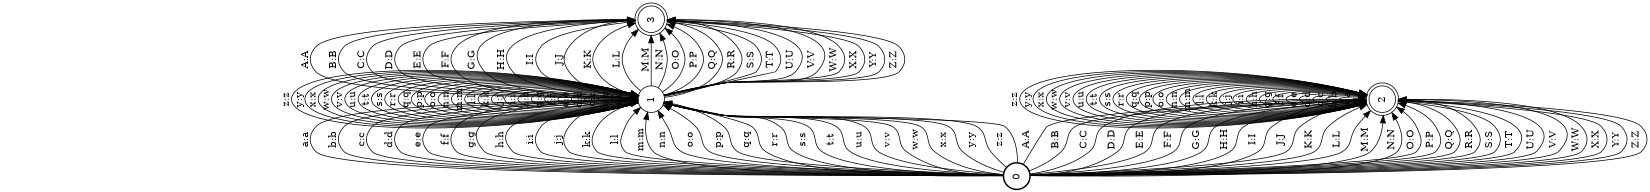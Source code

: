 digraph FST {
rankdir = LR;
size = "8.5,11";
label = "";
center = 1;
orientation = Landscape;
ranksep = "0.4";
nodesep = "0.25";
0 [label = "0", shape = circle, style = bold, fontsize = 14]
	0 -> 1 [label = "a:a", fontsize = 14];
	0 -> 1 [label = "b:b", fontsize = 14];
	0 -> 1 [label = "c:c", fontsize = 14];
	0 -> 1 [label = "d:d", fontsize = 14];
	0 -> 1 [label = "e:e", fontsize = 14];
	0 -> 1 [label = "f:f", fontsize = 14];
	0 -> 1 [label = "g:g", fontsize = 14];
	0 -> 1 [label = "h:h", fontsize = 14];
	0 -> 1 [label = "i:i", fontsize = 14];
	0 -> 1 [label = "j:j", fontsize = 14];
	0 -> 1 [label = "k:k", fontsize = 14];
	0 -> 1 [label = "l:l", fontsize = 14];
	0 -> 1 [label = "m:m", fontsize = 14];
	0 -> 1 [label = "n:n", fontsize = 14];
	0 -> 1 [label = "o:o", fontsize = 14];
	0 -> 1 [label = "p:p", fontsize = 14];
	0 -> 1 [label = "q:q", fontsize = 14];
	0 -> 1 [label = "r:r", fontsize = 14];
	0 -> 1 [label = "s:s", fontsize = 14];
	0 -> 1 [label = "t:t", fontsize = 14];
	0 -> 1 [label = "u:u", fontsize = 14];
	0 -> 1 [label = "v:v", fontsize = 14];
	0 -> 1 [label = "w:w", fontsize = 14];
	0 -> 1 [label = "x:x", fontsize = 14];
	0 -> 1 [label = "y:y", fontsize = 14];
	0 -> 1 [label = "z:z", fontsize = 14];
	0 -> 2 [label = "A:A", fontsize = 14];
	0 -> 2 [label = "B:B", fontsize = 14];
	0 -> 2 [label = "C:C", fontsize = 14];
	0 -> 2 [label = "D:D", fontsize = 14];
	0 -> 2 [label = "E:E", fontsize = 14];
	0 -> 2 [label = "F:F", fontsize = 14];
	0 -> 2 [label = "G:G", fontsize = 14];
	0 -> 2 [label = "H:H", fontsize = 14];
	0 -> 2 [label = "I:I", fontsize = 14];
	0 -> 2 [label = "J:J", fontsize = 14];
	0 -> 2 [label = "K:K", fontsize = 14];
	0 -> 2 [label = "L:L", fontsize = 14];
	0 -> 2 [label = "M:M", fontsize = 14];
	0 -> 2 [label = "N:N", fontsize = 14];
	0 -> 2 [label = "O:O", fontsize = 14];
	0 -> 2 [label = "P:P", fontsize = 14];
	0 -> 2 [label = "Q:Q", fontsize = 14];
	0 -> 2 [label = "R:R", fontsize = 14];
	0 -> 2 [label = "S:S", fontsize = 14];
	0 -> 2 [label = "T:T", fontsize = 14];
	0 -> 2 [label = "U:U", fontsize = 14];
	0 -> 2 [label = "V:V", fontsize = 14];
	0 -> 2 [label = "W:W", fontsize = 14];
	0 -> 2 [label = "X:X", fontsize = 14];
	0 -> 2 [label = "Y:Y", fontsize = 14];
	0 -> 2 [label = "Z:Z", fontsize = 14];
1 [label = "1", shape = circle, style = solid, fontsize = 14]
	1 -> 1 [label = "a:a", fontsize = 14];
	1 -> 1 [label = "b:b", fontsize = 14];
	1 -> 1 [label = "c:c", fontsize = 14];
	1 -> 1 [label = "d:d", fontsize = 14];
	1 -> 1 [label = "e:e", fontsize = 14];
	1 -> 1 [label = "f:f", fontsize = 14];
	1 -> 1 [label = "g:g", fontsize = 14];
	1 -> 1 [label = "h:h", fontsize = 14];
	1 -> 1 [label = "i:i", fontsize = 14];
	1 -> 1 [label = "j:j", fontsize = 14];
	1 -> 1 [label = "k:k", fontsize = 14];
	1 -> 1 [label = "l:l", fontsize = 14];
	1 -> 1 [label = "m:m", fontsize = 14];
	1 -> 1 [label = "n:n", fontsize = 14];
	1 -> 1 [label = "o:o", fontsize = 14];
	1 -> 1 [label = "p:p", fontsize = 14];
	1 -> 1 [label = "q:q", fontsize = 14];
	1 -> 1 [label = "r:r", fontsize = 14];
	1 -> 1 [label = "s:s", fontsize = 14];
	1 -> 1 [label = "t:t", fontsize = 14];
	1 -> 1 [label = "u:u", fontsize = 14];
	1 -> 1 [label = "v:v", fontsize = 14];
	1 -> 1 [label = "w:w", fontsize = 14];
	1 -> 1 [label = "x:x", fontsize = 14];
	1 -> 1 [label = "y:y", fontsize = 14];
	1 -> 1 [label = "z:z", fontsize = 14];
	1 -> 3 [label = "A:A", fontsize = 14];
	1 -> 3 [label = "B:B", fontsize = 14];
	1 -> 3 [label = "C:C", fontsize = 14];
	1 -> 3 [label = "D:D", fontsize = 14];
	1 -> 3 [label = "E:E", fontsize = 14];
	1 -> 3 [label = "F:F", fontsize = 14];
	1 -> 3 [label = "G:G", fontsize = 14];
	1 -> 3 [label = "H:H", fontsize = 14];
	1 -> 3 [label = "I:I", fontsize = 14];
	1 -> 3 [label = "J:J", fontsize = 14];
	1 -> 3 [label = "K:K", fontsize = 14];
	1 -> 3 [label = "L:L", fontsize = 14];
	1 -> 3 [label = "M:M", fontsize = 14];
	1 -> 3 [label = "N:N", fontsize = 14];
	1 -> 3 [label = "O:O", fontsize = 14];
	1 -> 3 [label = "P:P", fontsize = 14];
	1 -> 3 [label = "Q:Q", fontsize = 14];
	1 -> 3 [label = "R:R", fontsize = 14];
	1 -> 3 [label = "S:S", fontsize = 14];
	1 -> 3 [label = "T:T", fontsize = 14];
	1 -> 3 [label = "U:U", fontsize = 14];
	1 -> 3 [label = "V:V", fontsize = 14];
	1 -> 3 [label = "W:W", fontsize = 14];
	1 -> 3 [label = "X:X", fontsize = 14];
	1 -> 3 [label = "Y:Y", fontsize = 14];
	1 -> 3 [label = "Z:Z", fontsize = 14];
2 [label = "2", shape = doublecircle, style = solid, fontsize = 14]
	2 -> 2 [label = "a:a", fontsize = 14];
	2 -> 2 [label = "b:b", fontsize = 14];
	2 -> 2 [label = "c:c", fontsize = 14];
	2 -> 2 [label = "d:d", fontsize = 14];
	2 -> 2 [label = "e:e", fontsize = 14];
	2 -> 2 [label = "f:f", fontsize = 14];
	2 -> 2 [label = "g:g", fontsize = 14];
	2 -> 2 [label = "h:h", fontsize = 14];
	2 -> 2 [label = "i:i", fontsize = 14];
	2 -> 2 [label = "j:j", fontsize = 14];
	2 -> 2 [label = "k:k", fontsize = 14];
	2 -> 2 [label = "l:l", fontsize = 14];
	2 -> 2 [label = "m:m", fontsize = 14];
	2 -> 2 [label = "n:n", fontsize = 14];
	2 -> 2 [label = "o:o", fontsize = 14];
	2 -> 2 [label = "p:p", fontsize = 14];
	2 -> 2 [label = "q:q", fontsize = 14];
	2 -> 2 [label = "r:r", fontsize = 14];
	2 -> 2 [label = "s:s", fontsize = 14];
	2 -> 2 [label = "t:t", fontsize = 14];
	2 -> 2 [label = "u:u", fontsize = 14];
	2 -> 2 [label = "v:v", fontsize = 14];
	2 -> 2 [label = "w:w", fontsize = 14];
	2 -> 2 [label = "x:x", fontsize = 14];
	2 -> 2 [label = "y:y", fontsize = 14];
	2 -> 2 [label = "z:z", fontsize = 14];
3 [label = "3", shape = doublecircle, style = solid, fontsize = 14]
}
